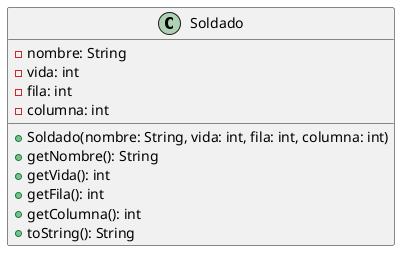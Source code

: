 @startuml
class Soldado {
    - nombre: String
    - vida: int
    - fila: int
    - columna: int

    + Soldado(nombre: String, vida: int, fila: int, columna: int)
    + getNombre(): String
    + getVida(): int
    + getFila(): int
    + getColumna(): int
    + toString(): String
}
@enduml

